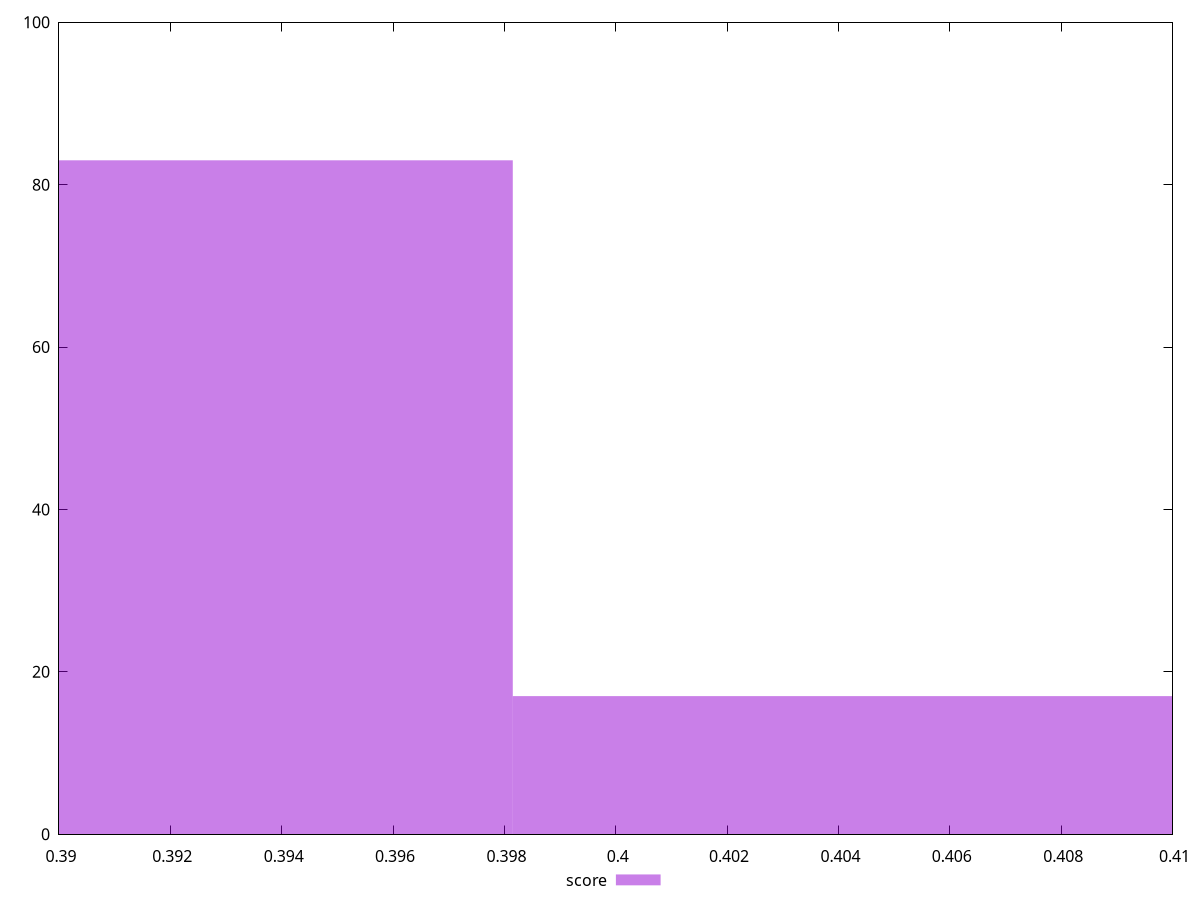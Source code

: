 reset

$score <<EOF
0.4051357577127549 17
0.39116555917093576 83
EOF

set key outside below
set boxwidth 0.013970198541819134
set xrange [0.39:0.41]
set yrange [0:100]
set trange [0:100]
set style fill transparent solid 0.5 noborder
set terminal svg size 640, 490 enhanced background rgb 'white'
set output "report_00009_2021-02-08T22-37-41.559Z/uses-webp-images/samples/pages+cached/score/histogram.svg"

plot $score title "score" with boxes

reset
